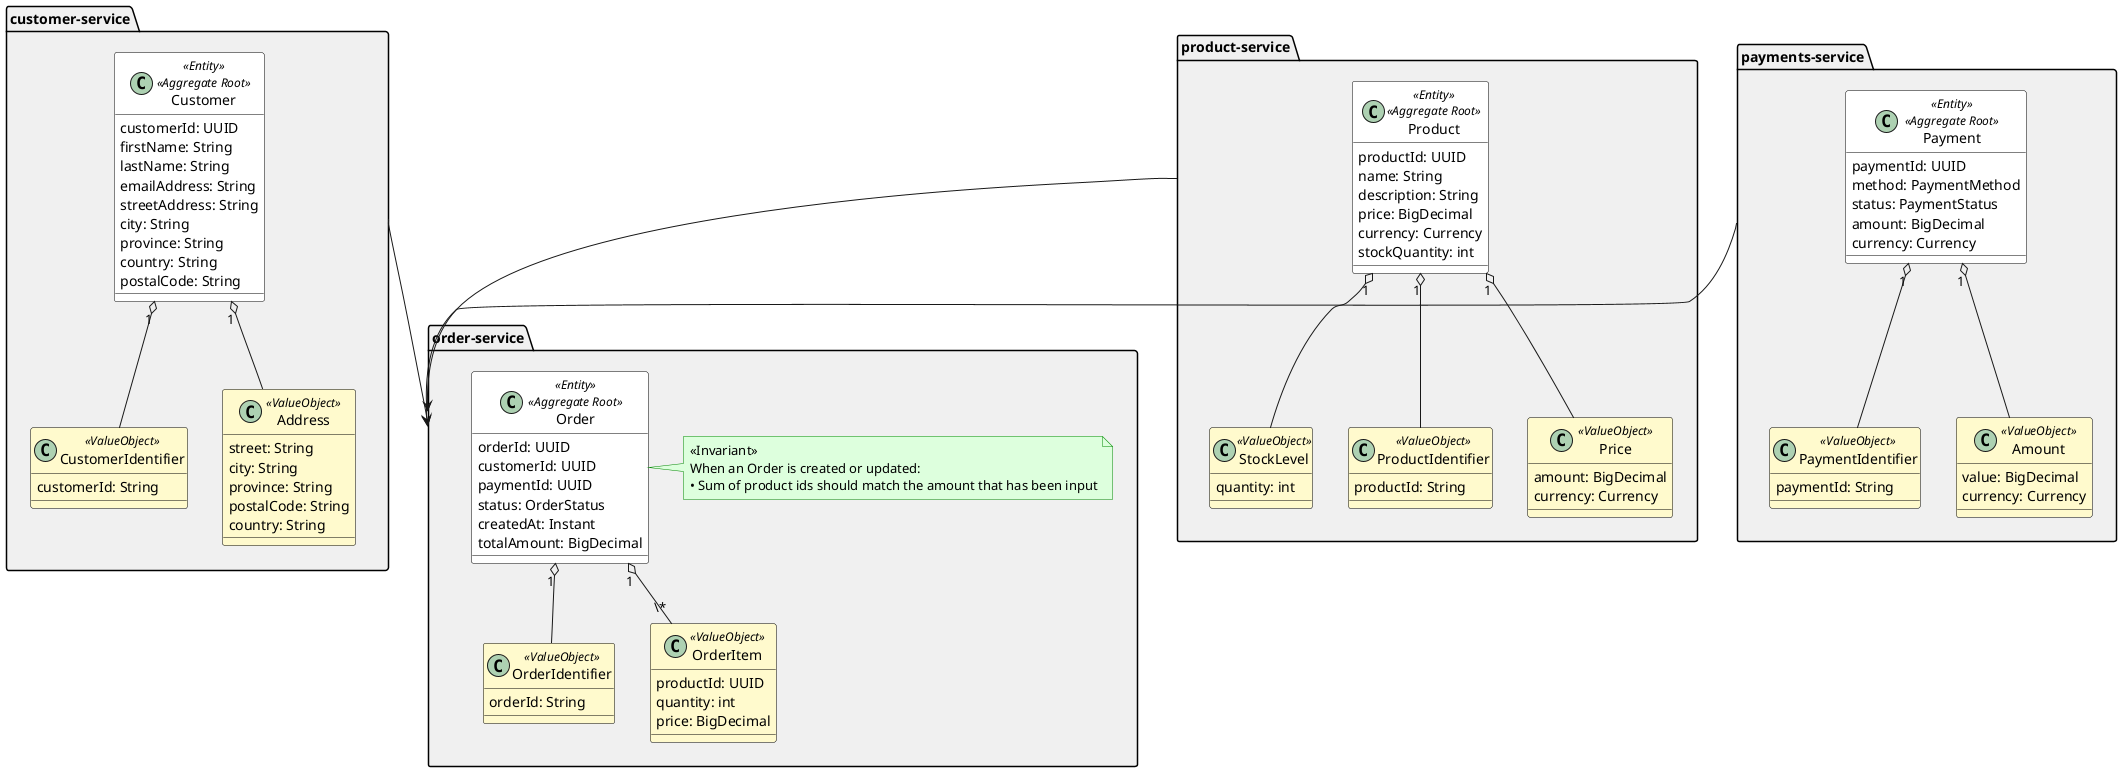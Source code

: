 @startuml DDD\_Grocery\_Store

' Skin for clarity
skinparam packageBorderColor Black
skinparam packageBackgroundColor #F0F0F0
skinparam class {
BackgroundColor<<Aggregate>> #ADD8E6
BackgroundColor<<Entity>> #FFFFFF
BackgroundColor<<ValueObject>> #FFFACD
BorderColor Black
}
skinparam note {
BackgroundColor #DDFFDD
BorderColor #008800
}

' -----------------------
' Customer Service Context
' -----------------------
package "customer-service" {
class Customer <<Entity>><<Aggregate Root>> {
 customerId: UUID
 firstName: String
 lastName: String
 emailAddress: String
 streetAddress: String
 city: String
 province: String
 country: String
 postalCode: String
}
class CustomerIdentifier <<ValueObject>> {
 customerId: String
}
class Address <<ValueObject>> {
 street: String
 city: String
 province: String
 postalCode: String
 country: String
}
Customer "1" o-- CustomerIdentifier
Customer "1" o-- Address
}

' -----------------------
' Product Service Context
' -----------------------
package "product-service" {
class Product <<Entity>><<Aggregate Root>> {
 productId: UUID
 name: String
 description: String
 price: BigDecimal
 currency: Currency
 stockQuantity: int
}
class ProductIdentifier <<ValueObject>> {
 productId: String
}
class Price <<ValueObject>> {
 amount: BigDecimal
 currency: Currency
}
class StockLevel <<ValueObject>> {
 quantity: int
}
Product "1" o-- ProductIdentifier
Product "1" o-- Price
Product "1" o-- StockLevel
}

' -----------------------
' Payments Service Context
' -----------------------
package "payments-service" {
class Payment <<Entity>><<Aggregate Root>> {
 paymentId: UUID
 method: PaymentMethod
 status: PaymentStatus
 amount: BigDecimal
 currency: Currency
}
class PaymentIdentifier <<ValueObject>> {
 paymentId: String
}
class Amount <<ValueObject>> {
 value: BigDecimal
 currency: Currency
}
Payment "1" o-- PaymentIdentifier
Payment "1" o-- Amount
}

' -----------------------
' Order Service Context (Aggregator)
' -----------------------
package "order-service" {
class Order <<Entity>><<Aggregate Root>> {
 orderId: UUID
 customerId: UUID
 paymentId: UUID
 status: OrderStatus
 createdAt: Instant
 totalAmount: BigDecimal
}
class OrderIdentifier <<ValueObject>> {
 orderId: String
}
class OrderItem <<ValueObject>> {
 productId: UUID
 quantity: int
 price: BigDecimal
}
Order "1" o-- OrderIdentifier
Order "1" o-- "\*" OrderItem

 note right of Order
 <<Invariant>>
 When an Order is created or updated:
 • Sum of product ids should match the amount that has been input
 end note
}

' -----------------------
' Context Map Dependencies
' -----------------------
"customer-service" --> "order-service"
"product-service" --> "order-service"
"payments-service" --> "order-service"

@enduml